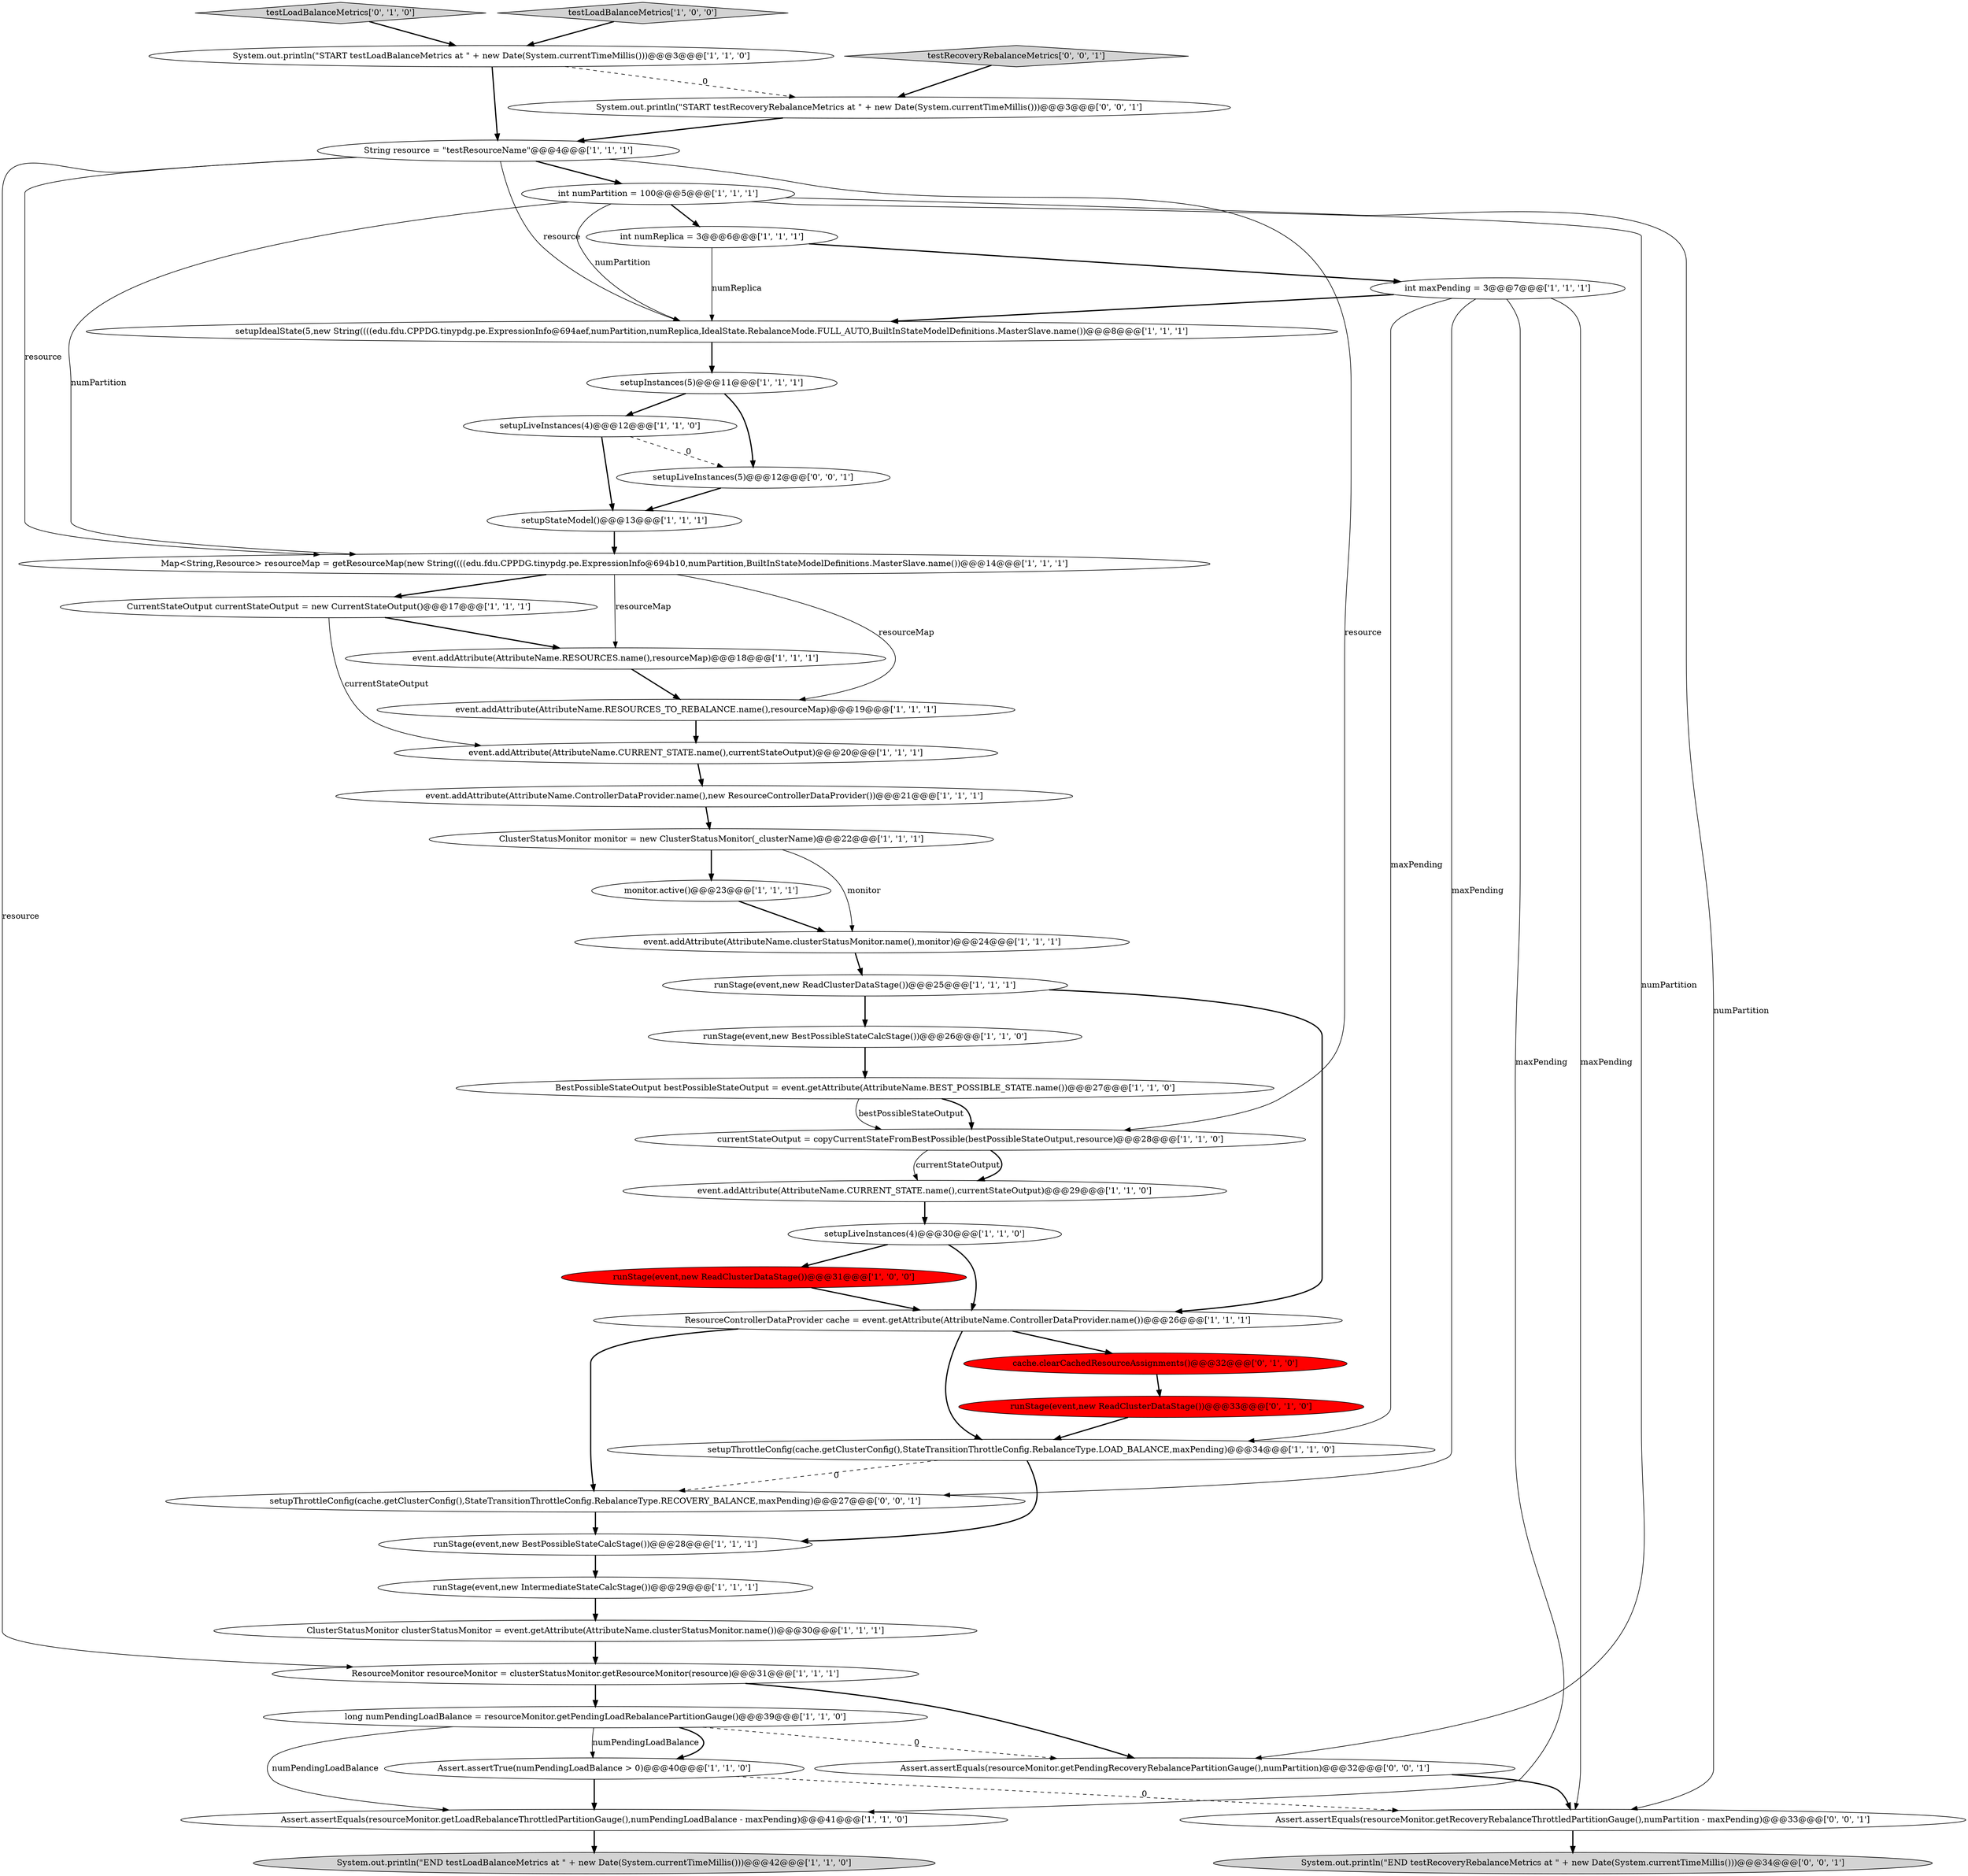 digraph {
27 [style = filled, label = "String resource = \"testResourceName\"@@@4@@@['1', '1', '1']", fillcolor = white, shape = ellipse image = "AAA0AAABBB1BBB"];
38 [style = filled, label = "cache.clearCachedResourceAssignments()@@@32@@@['0', '1', '0']", fillcolor = red, shape = ellipse image = "AAA1AAABBB2BBB"];
28 [style = filled, label = "int maxPending = 3@@@7@@@['1', '1', '1']", fillcolor = white, shape = ellipse image = "AAA0AAABBB1BBB"];
7 [style = filled, label = "currentStateOutput = copyCurrentStateFromBestPossible(bestPossibleStateOutput,resource)@@@28@@@['1', '1', '0']", fillcolor = white, shape = ellipse image = "AAA0AAABBB1BBB"];
1 [style = filled, label = "int numReplica = 3@@@6@@@['1', '1', '1']", fillcolor = white, shape = ellipse image = "AAA0AAABBB1BBB"];
24 [style = filled, label = "runStage(event,new BestPossibleStateCalcStage())@@@28@@@['1', '1', '1']", fillcolor = white, shape = ellipse image = "AAA0AAABBB1BBB"];
10 [style = filled, label = "ResourceMonitor resourceMonitor = clusterStatusMonitor.getResourceMonitor(resource)@@@31@@@['1', '1', '1']", fillcolor = white, shape = ellipse image = "AAA0AAABBB1BBB"];
44 [style = filled, label = "setupLiveInstances(5)@@@12@@@['0', '0', '1']", fillcolor = white, shape = ellipse image = "AAA0AAABBB3BBB"];
3 [style = filled, label = "Assert.assertEquals(resourceMonitor.getLoadRebalanceThrottledPartitionGauge(),numPendingLoadBalance - maxPending)@@@41@@@['1', '1', '0']", fillcolor = white, shape = ellipse image = "AAA0AAABBB1BBB"];
43 [style = filled, label = "testRecoveryRebalanceMetrics['0', '0', '1']", fillcolor = lightgray, shape = diamond image = "AAA0AAABBB3BBB"];
19 [style = filled, label = "event.addAttribute(AttributeName.CURRENT_STATE.name(),currentStateOutput)@@@29@@@['1', '1', '0']", fillcolor = white, shape = ellipse image = "AAA0AAABBB1BBB"];
26 [style = filled, label = "runStage(event,new BestPossibleStateCalcStage())@@@26@@@['1', '1', '0']", fillcolor = white, shape = ellipse image = "AAA0AAABBB1BBB"];
18 [style = filled, label = "Map<String,Resource> resourceMap = getResourceMap(new String((((edu.fdu.CPPDG.tinypdg.pe.ExpressionInfo@694b10,numPartition,BuiltInStateModelDefinitions.MasterSlave.name())@@@14@@@['1', '1', '1']", fillcolor = white, shape = ellipse image = "AAA0AAABBB1BBB"];
22 [style = filled, label = "setupLiveInstances(4)@@@12@@@['1', '1', '0']", fillcolor = white, shape = ellipse image = "AAA0AAABBB1BBB"];
29 [style = filled, label = "Assert.assertTrue(numPendingLoadBalance > 0)@@@40@@@['1', '1', '0']", fillcolor = white, shape = ellipse image = "AAA0AAABBB1BBB"];
13 [style = filled, label = "monitor.active()@@@23@@@['1', '1', '1']", fillcolor = white, shape = ellipse image = "AAA0AAABBB1BBB"];
25 [style = filled, label = "event.addAttribute(AttributeName.CURRENT_STATE.name(),currentStateOutput)@@@20@@@['1', '1', '1']", fillcolor = white, shape = ellipse image = "AAA0AAABBB1BBB"];
31 [style = filled, label = "runStage(event,new IntermediateStateCalcStage())@@@29@@@['1', '1', '1']", fillcolor = white, shape = ellipse image = "AAA0AAABBB1BBB"];
23 [style = filled, label = "CurrentStateOutput currentStateOutput = new CurrentStateOutput()@@@17@@@['1', '1', '1']", fillcolor = white, shape = ellipse image = "AAA0AAABBB1BBB"];
32 [style = filled, label = "event.addAttribute(AttributeName.RESOURCES_TO_REBALANCE.name(),resourceMap)@@@19@@@['1', '1', '1']", fillcolor = white, shape = ellipse image = "AAA0AAABBB1BBB"];
34 [style = filled, label = "long numPendingLoadBalance = resourceMonitor.getPendingLoadRebalancePartitionGauge()@@@39@@@['1', '1', '0']", fillcolor = white, shape = ellipse image = "AAA0AAABBB1BBB"];
36 [style = filled, label = "testLoadBalanceMetrics['0', '1', '0']", fillcolor = lightgray, shape = diamond image = "AAA0AAABBB2BBB"];
8 [style = filled, label = "runStage(event,new ReadClusterDataStage())@@@31@@@['1', '0', '0']", fillcolor = red, shape = ellipse image = "AAA1AAABBB1BBB"];
5 [style = filled, label = "testLoadBalanceMetrics['1', '0', '0']", fillcolor = lightgray, shape = diamond image = "AAA0AAABBB1BBB"];
40 [style = filled, label = "setupThrottleConfig(cache.getClusterConfig(),StateTransitionThrottleConfig.RebalanceType.RECOVERY_BALANCE,maxPending)@@@27@@@['0', '0', '1']", fillcolor = white, shape = ellipse image = "AAA0AAABBB3BBB"];
37 [style = filled, label = "runStage(event,new ReadClusterDataStage())@@@33@@@['0', '1', '0']", fillcolor = red, shape = ellipse image = "AAA1AAABBB2BBB"];
30 [style = filled, label = "setupThrottleConfig(cache.getClusterConfig(),StateTransitionThrottleConfig.RebalanceType.LOAD_BALANCE,maxPending)@@@34@@@['1', '1', '0']", fillcolor = white, shape = ellipse image = "AAA0AAABBB1BBB"];
6 [style = filled, label = "event.addAttribute(AttributeName.RESOURCES.name(),resourceMap)@@@18@@@['1', '1', '1']", fillcolor = white, shape = ellipse image = "AAA0AAABBB1BBB"];
21 [style = filled, label = "runStage(event,new ReadClusterDataStage())@@@25@@@['1', '1', '1']", fillcolor = white, shape = ellipse image = "AAA0AAABBB1BBB"];
15 [style = filled, label = "ResourceControllerDataProvider cache = event.getAttribute(AttributeName.ControllerDataProvider.name())@@@26@@@['1', '1', '1']", fillcolor = white, shape = ellipse image = "AAA0AAABBB1BBB"];
2 [style = filled, label = "event.addAttribute(AttributeName.ControllerDataProvider.name(),new ResourceControllerDataProvider())@@@21@@@['1', '1', '1']", fillcolor = white, shape = ellipse image = "AAA0AAABBB1BBB"];
14 [style = filled, label = "setupInstances(5)@@@11@@@['1', '1', '1']", fillcolor = white, shape = ellipse image = "AAA0AAABBB1BBB"];
11 [style = filled, label = "event.addAttribute(AttributeName.clusterStatusMonitor.name(),monitor)@@@24@@@['1', '1', '1']", fillcolor = white, shape = ellipse image = "AAA0AAABBB1BBB"];
12 [style = filled, label = "setupIdealState(5,new String((((edu.fdu.CPPDG.tinypdg.pe.ExpressionInfo@694aef,numPartition,numReplica,IdealState.RebalanceMode.FULL_AUTO,BuiltInStateModelDefinitions.MasterSlave.name())@@@8@@@['1', '1', '1']", fillcolor = white, shape = ellipse image = "AAA0AAABBB1BBB"];
0 [style = filled, label = "ClusterStatusMonitor monitor = new ClusterStatusMonitor(_clusterName)@@@22@@@['1', '1', '1']", fillcolor = white, shape = ellipse image = "AAA0AAABBB1BBB"];
17 [style = filled, label = "setupLiveInstances(4)@@@30@@@['1', '1', '0']", fillcolor = white, shape = ellipse image = "AAA0AAABBB1BBB"];
9 [style = filled, label = "BestPossibleStateOutput bestPossibleStateOutput = event.getAttribute(AttributeName.BEST_POSSIBLE_STATE.name())@@@27@@@['1', '1', '0']", fillcolor = white, shape = ellipse image = "AAA0AAABBB1BBB"];
4 [style = filled, label = "int numPartition = 100@@@5@@@['1', '1', '1']", fillcolor = white, shape = ellipse image = "AAA0AAABBB1BBB"];
20 [style = filled, label = "System.out.println(\"START testLoadBalanceMetrics at \" + new Date(System.currentTimeMillis()))@@@3@@@['1', '1', '0']", fillcolor = white, shape = ellipse image = "AAA0AAABBB1BBB"];
33 [style = filled, label = "System.out.println(\"END testLoadBalanceMetrics at \" + new Date(System.currentTimeMillis()))@@@42@@@['1', '1', '0']", fillcolor = lightgray, shape = ellipse image = "AAA0AAABBB1BBB"];
45 [style = filled, label = "Assert.assertEquals(resourceMonitor.getPendingRecoveryRebalancePartitionGauge(),numPartition)@@@32@@@['0', '0', '1']", fillcolor = white, shape = ellipse image = "AAA0AAABBB3BBB"];
35 [style = filled, label = "ClusterStatusMonitor clusterStatusMonitor = event.getAttribute(AttributeName.clusterStatusMonitor.name())@@@30@@@['1', '1', '1']", fillcolor = white, shape = ellipse image = "AAA0AAABBB1BBB"];
42 [style = filled, label = "Assert.assertEquals(resourceMonitor.getRecoveryRebalanceThrottledPartitionGauge(),numPartition - maxPending)@@@33@@@['0', '0', '1']", fillcolor = white, shape = ellipse image = "AAA0AAABBB3BBB"];
39 [style = filled, label = "System.out.println(\"END testRecoveryRebalanceMetrics at \" + new Date(System.currentTimeMillis()))@@@34@@@['0', '0', '1']", fillcolor = lightgray, shape = ellipse image = "AAA0AAABBB3BBB"];
16 [style = filled, label = "setupStateModel()@@@13@@@['1', '1', '1']", fillcolor = white, shape = ellipse image = "AAA0AAABBB1BBB"];
41 [style = filled, label = "System.out.println(\"START testRecoveryRebalanceMetrics at \" + new Date(System.currentTimeMillis()))@@@3@@@['0', '0', '1']", fillcolor = white, shape = ellipse image = "AAA0AAABBB3BBB"];
6->32 [style = bold, label=""];
17->8 [style = bold, label=""];
18->32 [style = solid, label="resourceMap"];
34->29 [style = bold, label=""];
30->24 [style = bold, label=""];
15->38 [style = bold, label=""];
22->44 [style = dashed, label="0"];
27->10 [style = solid, label="resource"];
16->18 [style = bold, label=""];
30->40 [style = dashed, label="0"];
8->15 [style = bold, label=""];
41->27 [style = bold, label=""];
18->23 [style = bold, label=""];
0->13 [style = bold, label=""];
5->20 [style = bold, label=""];
34->29 [style = solid, label="numPendingLoadBalance"];
22->16 [style = bold, label=""];
27->18 [style = solid, label="resource"];
37->30 [style = bold, label=""];
21->15 [style = bold, label=""];
11->21 [style = bold, label=""];
29->3 [style = bold, label=""];
42->39 [style = bold, label=""];
14->22 [style = bold, label=""];
26->9 [style = bold, label=""];
18->6 [style = solid, label="resourceMap"];
23->25 [style = solid, label="currentStateOutput"];
19->17 [style = bold, label=""];
15->30 [style = bold, label=""];
3->33 [style = bold, label=""];
28->12 [style = bold, label=""];
34->45 [style = dashed, label="0"];
9->7 [style = bold, label=""];
27->7 [style = solid, label="resource"];
29->42 [style = dashed, label="0"];
14->44 [style = bold, label=""];
13->11 [style = bold, label=""];
25->2 [style = bold, label=""];
36->20 [style = bold, label=""];
28->3 [style = solid, label="maxPending"];
4->45 [style = solid, label="numPartition"];
20->27 [style = bold, label=""];
9->7 [style = solid, label="bestPossibleStateOutput"];
7->19 [style = solid, label="currentStateOutput"];
27->4 [style = bold, label=""];
1->28 [style = bold, label=""];
21->26 [style = bold, label=""];
2->0 [style = bold, label=""];
4->18 [style = solid, label="numPartition"];
31->35 [style = bold, label=""];
10->34 [style = bold, label=""];
44->16 [style = bold, label=""];
24->31 [style = bold, label=""];
38->37 [style = bold, label=""];
27->12 [style = solid, label="resource"];
4->42 [style = solid, label="numPartition"];
28->40 [style = solid, label="maxPending"];
28->42 [style = solid, label="maxPending"];
20->41 [style = dashed, label="0"];
23->6 [style = bold, label=""];
10->45 [style = bold, label=""];
32->25 [style = bold, label=""];
12->14 [style = bold, label=""];
17->15 [style = bold, label=""];
4->12 [style = solid, label="numPartition"];
45->42 [style = bold, label=""];
0->11 [style = solid, label="monitor"];
43->41 [style = bold, label=""];
15->40 [style = bold, label=""];
40->24 [style = bold, label=""];
4->1 [style = bold, label=""];
35->10 [style = bold, label=""];
1->12 [style = solid, label="numReplica"];
7->19 [style = bold, label=""];
28->30 [style = solid, label="maxPending"];
34->3 [style = solid, label="numPendingLoadBalance"];
}
